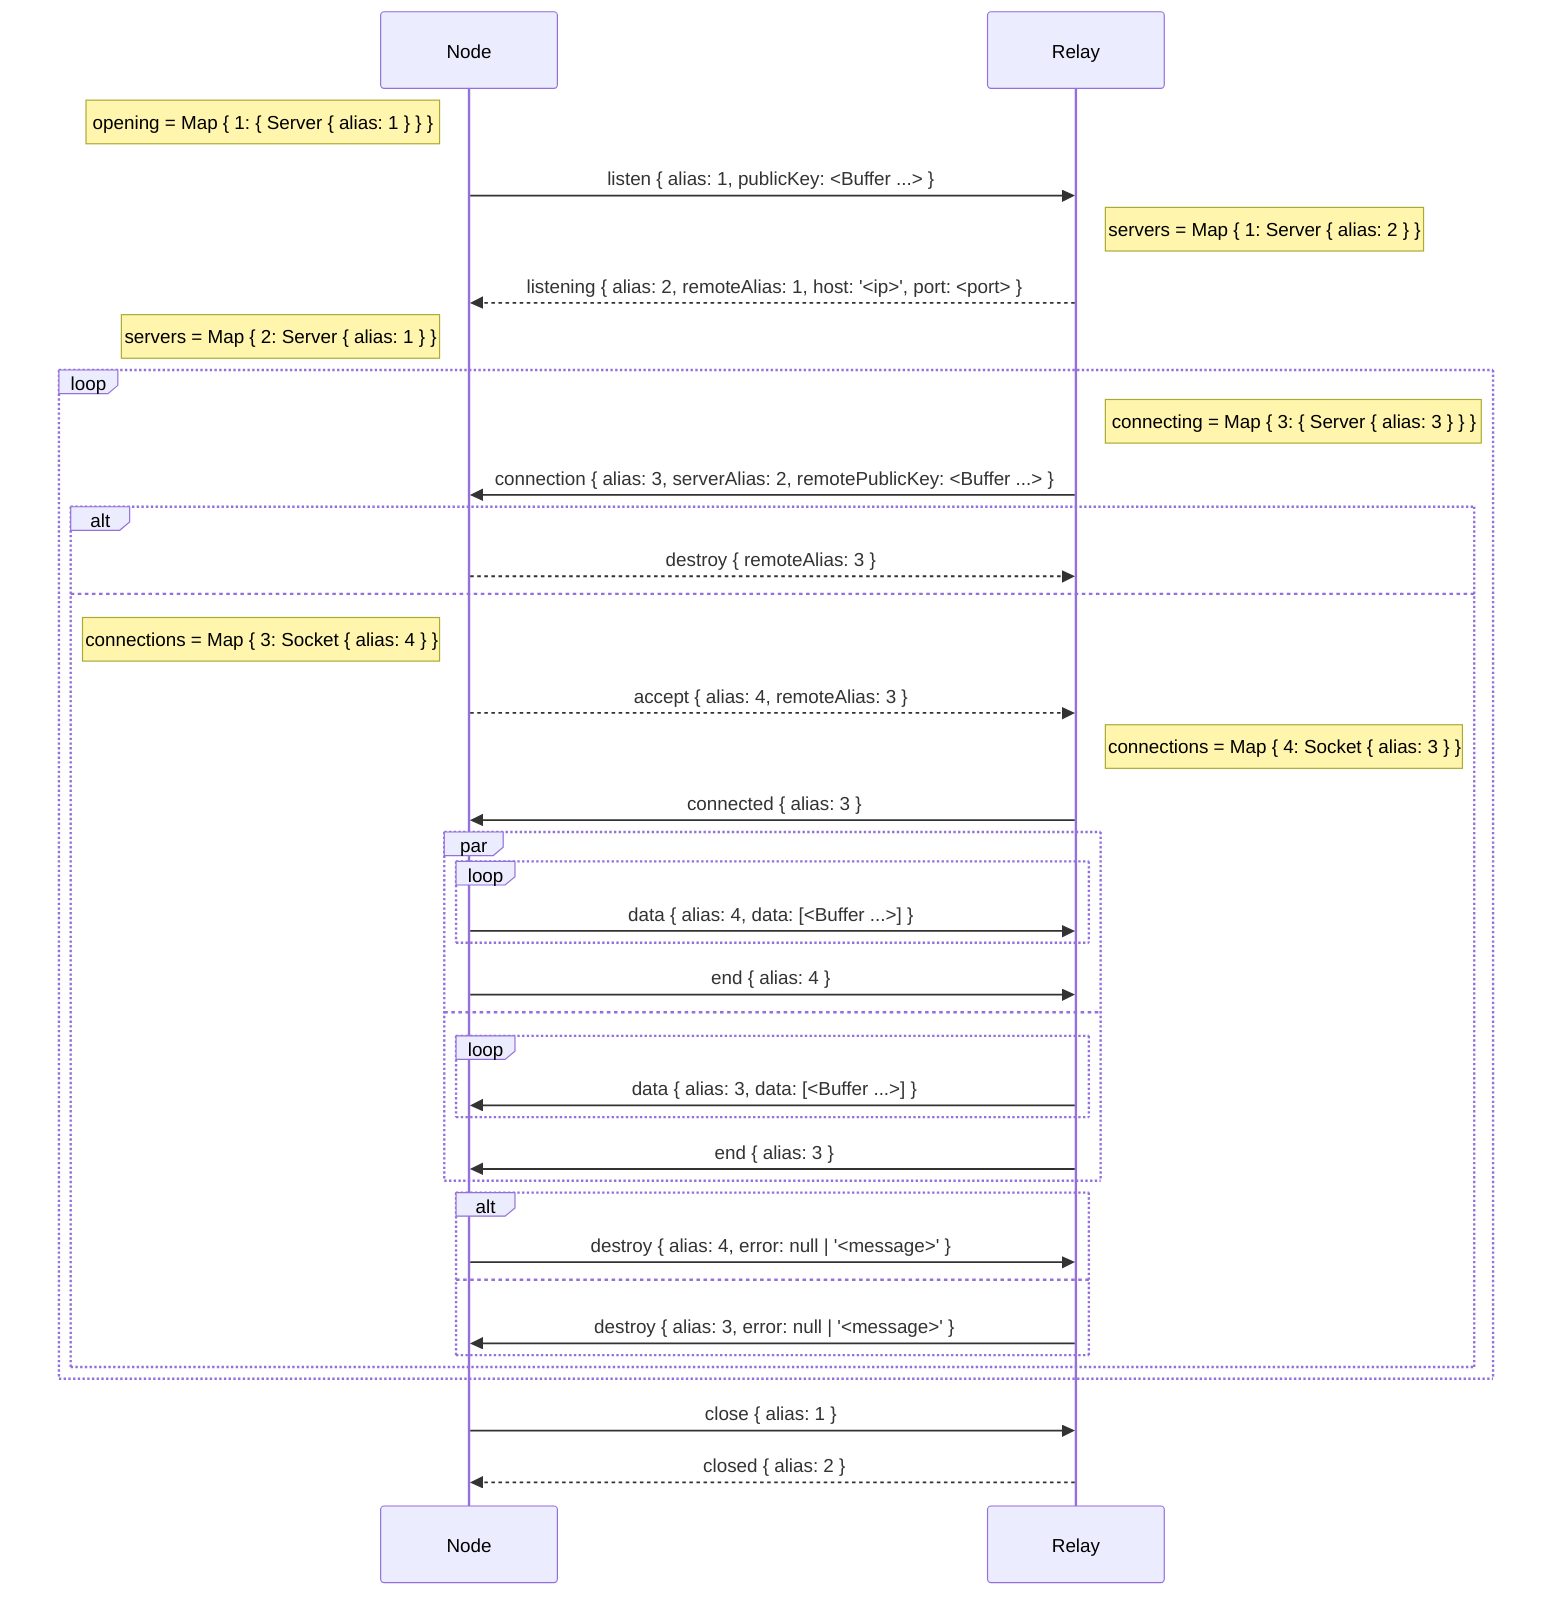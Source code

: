 sequenceDiagram
  participant N as Node
  participant R as Relay

  note left of N: opening = Map { 1: { Server { alias: 1 } } }

  N->>R: listen { alias: 1, publicKey: <Buffer ...> }

  note right of R: servers = Map { 1: Server { alias: 2 } }

  R-->>N: listening { alias: 2, remoteAlias: 1, host: '<ip>', port: <port> }

  note left of N: servers = Map { 2: Server { alias: 1 } }

  loop
    note right of R: connecting = Map { 3: { Server { alias: 3 } } }

    R->>N: connection { alias: 3, serverAlias: 2, remotePublicKey: <Buffer ...> }

    alt
      N-->>R: destroy { remoteAlias: 3 }
    else
      note left of N: connections = Map { 3: Socket { alias: 4 } }

      N-->>R: accept { alias: 4, remoteAlias: 3 }

      note right of R: connections = Map { 4: Socket { alias: 3 } }

      R->>N: connected { alias: 3 }

      par
        loop
          N->>R: data { alias: 4, data: [<Buffer ...>] }
        end

        N->>R: end { alias: 4 }
      and
        loop
          R->>N: data { alias: 3, data: [<Buffer ...>] }
        end

        R->>N: end { alias: 3 }
      end

      alt
        N->>R: destroy { alias: 4, error: null | '<message>' }
      else
        R->>N: destroy { alias: 3, error: null | '<message>' }
      end
    end
  end

  N->>R: close { alias: 1 }

  R-->>N: closed { alias: 2 }